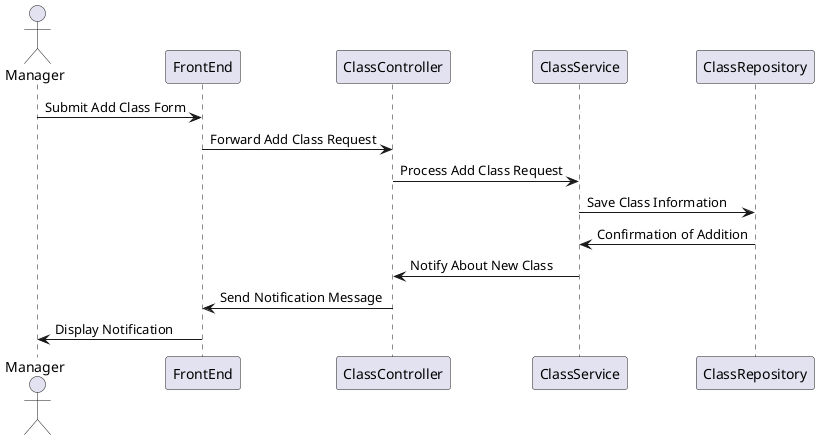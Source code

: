 @startuml
actor Manager
participant FrontEnd
participant ClassController
participant ClassService
participant ClassRepository

Manager -> FrontEnd: Submit Add Class Form
FrontEnd -> ClassController: Forward Add Class Request
ClassController -> ClassService: Process Add Class Request
ClassService -> ClassRepository: Save Class Information
ClassRepository -> ClassService: Confirmation of Addition
ClassService -> ClassController: Notify About New Class
ClassController -> FrontEnd: Send Notification Message
FrontEnd -> Manager: Display Notification

@enduml
